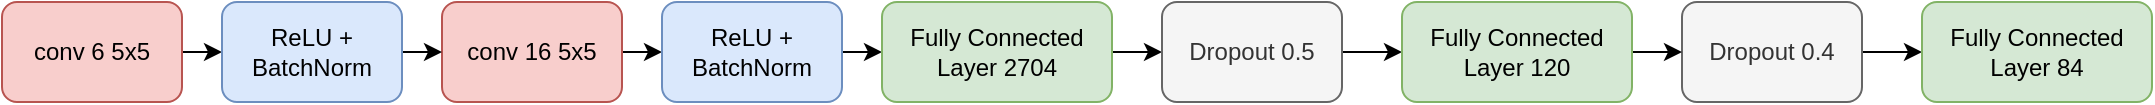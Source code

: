 <mxfile version="13.6.2" type="device"><diagram id="AJLJncLdlmnmdgB6gEgk" name="Page-1"><mxGraphModel dx="1056" dy="567" grid="1" gridSize="10" guides="1" tooltips="1" connect="1" arrows="1" fold="1" page="1" pageScale="1" pageWidth="1100" pageHeight="850" math="0" shadow="0"><root><mxCell id="0"/><mxCell id="1" parent="0"/><mxCell id="jk5efhnNkHbGZZgYhhMM-11" style="edgeStyle=orthogonalEdgeStyle;rounded=0;orthogonalLoop=1;jettySize=auto;html=1;exitX=1;exitY=0.5;exitDx=0;exitDy=0;entryX=0;entryY=0.5;entryDx=0;entryDy=0;" edge="1" parent="1" source="jk5efhnNkHbGZZgYhhMM-1" target="jk5efhnNkHbGZZgYhhMM-3"><mxGeometry relative="1" as="geometry"/></mxCell><mxCell id="jk5efhnNkHbGZZgYhhMM-1" value="conv 6 5x5" style="rounded=1;whiteSpace=wrap;html=1;fillColor=#f8cecc;strokeColor=#b85450;" vertex="1" parent="1"><mxGeometry x="40" y="170" width="90" height="50" as="geometry"/></mxCell><mxCell id="jk5efhnNkHbGZZgYhhMM-13" style="edgeStyle=orthogonalEdgeStyle;rounded=0;orthogonalLoop=1;jettySize=auto;html=1;exitX=1;exitY=0.5;exitDx=0;exitDy=0;entryX=0;entryY=0.5;entryDx=0;entryDy=0;" edge="1" parent="1" source="jk5efhnNkHbGZZgYhhMM-2" target="jk5efhnNkHbGZZgYhhMM-4"><mxGeometry relative="1" as="geometry"/></mxCell><mxCell id="jk5efhnNkHbGZZgYhhMM-2" value="conv 16 5x5" style="rounded=1;whiteSpace=wrap;html=1;fillColor=#f8cecc;strokeColor=#b85450;" vertex="1" parent="1"><mxGeometry x="260" y="170" width="90" height="50" as="geometry"/></mxCell><mxCell id="jk5efhnNkHbGZZgYhhMM-12" style="edgeStyle=orthogonalEdgeStyle;rounded=0;orthogonalLoop=1;jettySize=auto;html=1;exitX=1;exitY=0.5;exitDx=0;exitDy=0;entryX=0;entryY=0.5;entryDx=0;entryDy=0;" edge="1" parent="1" source="jk5efhnNkHbGZZgYhhMM-3" target="jk5efhnNkHbGZZgYhhMM-2"><mxGeometry relative="1" as="geometry"/></mxCell><mxCell id="jk5efhnNkHbGZZgYhhMM-3" value="ReLU + BatchNorm" style="rounded=1;whiteSpace=wrap;html=1;fillColor=#dae8fc;strokeColor=#6c8ebf;" vertex="1" parent="1"><mxGeometry x="150" y="170" width="90" height="50" as="geometry"/></mxCell><mxCell id="jk5efhnNkHbGZZgYhhMM-14" style="edgeStyle=orthogonalEdgeStyle;rounded=0;orthogonalLoop=1;jettySize=auto;html=1;exitX=1;exitY=0.5;exitDx=0;exitDy=0;entryX=0;entryY=0.5;entryDx=0;entryDy=0;" edge="1" parent="1" source="jk5efhnNkHbGZZgYhhMM-4" target="jk5efhnNkHbGZZgYhhMM-5"><mxGeometry relative="1" as="geometry"/></mxCell><mxCell id="jk5efhnNkHbGZZgYhhMM-4" value="ReLU + BatchNorm" style="rounded=1;whiteSpace=wrap;html=1;fillColor=#dae8fc;strokeColor=#6c8ebf;" vertex="1" parent="1"><mxGeometry x="370" y="170" width="90" height="50" as="geometry"/></mxCell><mxCell id="jk5efhnNkHbGZZgYhhMM-15" style="edgeStyle=orthogonalEdgeStyle;rounded=0;orthogonalLoop=1;jettySize=auto;html=1;exitX=1;exitY=0.5;exitDx=0;exitDy=0;entryX=0;entryY=0.5;entryDx=0;entryDy=0;" edge="1" parent="1" source="jk5efhnNkHbGZZgYhhMM-5" target="jk5efhnNkHbGZZgYhhMM-7"><mxGeometry relative="1" as="geometry"/></mxCell><mxCell id="jk5efhnNkHbGZZgYhhMM-5" value="Fully Connected Layer 2704" style="rounded=1;whiteSpace=wrap;html=1;fillColor=#d5e8d4;strokeColor=#82b366;" vertex="1" parent="1"><mxGeometry x="480" y="170" width="115" height="50" as="geometry"/></mxCell><mxCell id="jk5efhnNkHbGZZgYhhMM-16" style="edgeStyle=orthogonalEdgeStyle;rounded=0;orthogonalLoop=1;jettySize=auto;html=1;exitX=1;exitY=0.5;exitDx=0;exitDy=0;entryX=0;entryY=0.5;entryDx=0;entryDy=0;" edge="1" parent="1" source="jk5efhnNkHbGZZgYhhMM-7" target="jk5efhnNkHbGZZgYhhMM-9"><mxGeometry relative="1" as="geometry"/></mxCell><mxCell id="jk5efhnNkHbGZZgYhhMM-7" value="Dropout 0.5" style="rounded=1;whiteSpace=wrap;html=1;fillColor=#f5f5f5;strokeColor=#666666;fontColor=#333333;" vertex="1" parent="1"><mxGeometry x="620" y="170" width="90" height="50" as="geometry"/></mxCell><mxCell id="jk5efhnNkHbGZZgYhhMM-18" style="edgeStyle=orthogonalEdgeStyle;rounded=0;orthogonalLoop=1;jettySize=auto;html=1;exitX=1;exitY=0.5;exitDx=0;exitDy=0;entryX=0;entryY=0.5;entryDx=0;entryDy=0;" edge="1" parent="1" source="jk5efhnNkHbGZZgYhhMM-8" target="jk5efhnNkHbGZZgYhhMM-10"><mxGeometry relative="1" as="geometry"/></mxCell><mxCell id="jk5efhnNkHbGZZgYhhMM-8" value="Dropout 0.4" style="rounded=1;whiteSpace=wrap;html=1;fillColor=#f5f5f5;strokeColor=#666666;fontColor=#333333;" vertex="1" parent="1"><mxGeometry x="880" y="170" width="90" height="50" as="geometry"/></mxCell><mxCell id="jk5efhnNkHbGZZgYhhMM-17" style="edgeStyle=orthogonalEdgeStyle;rounded=0;orthogonalLoop=1;jettySize=auto;html=1;exitX=1;exitY=0.5;exitDx=0;exitDy=0;entryX=0;entryY=0.5;entryDx=0;entryDy=0;" edge="1" parent="1" source="jk5efhnNkHbGZZgYhhMM-9" target="jk5efhnNkHbGZZgYhhMM-8"><mxGeometry relative="1" as="geometry"/></mxCell><mxCell id="jk5efhnNkHbGZZgYhhMM-9" value="Fully Connected Layer 120" style="rounded=1;whiteSpace=wrap;html=1;fillColor=#d5e8d4;strokeColor=#82b366;" vertex="1" parent="1"><mxGeometry x="740" y="170" width="115" height="50" as="geometry"/></mxCell><mxCell id="jk5efhnNkHbGZZgYhhMM-10" value="Fully Connected Layer 84" style="rounded=1;whiteSpace=wrap;html=1;fillColor=#d5e8d4;strokeColor=#82b366;" vertex="1" parent="1"><mxGeometry x="1000" y="170" width="115" height="50" as="geometry"/></mxCell></root></mxGraphModel></diagram></mxfile>